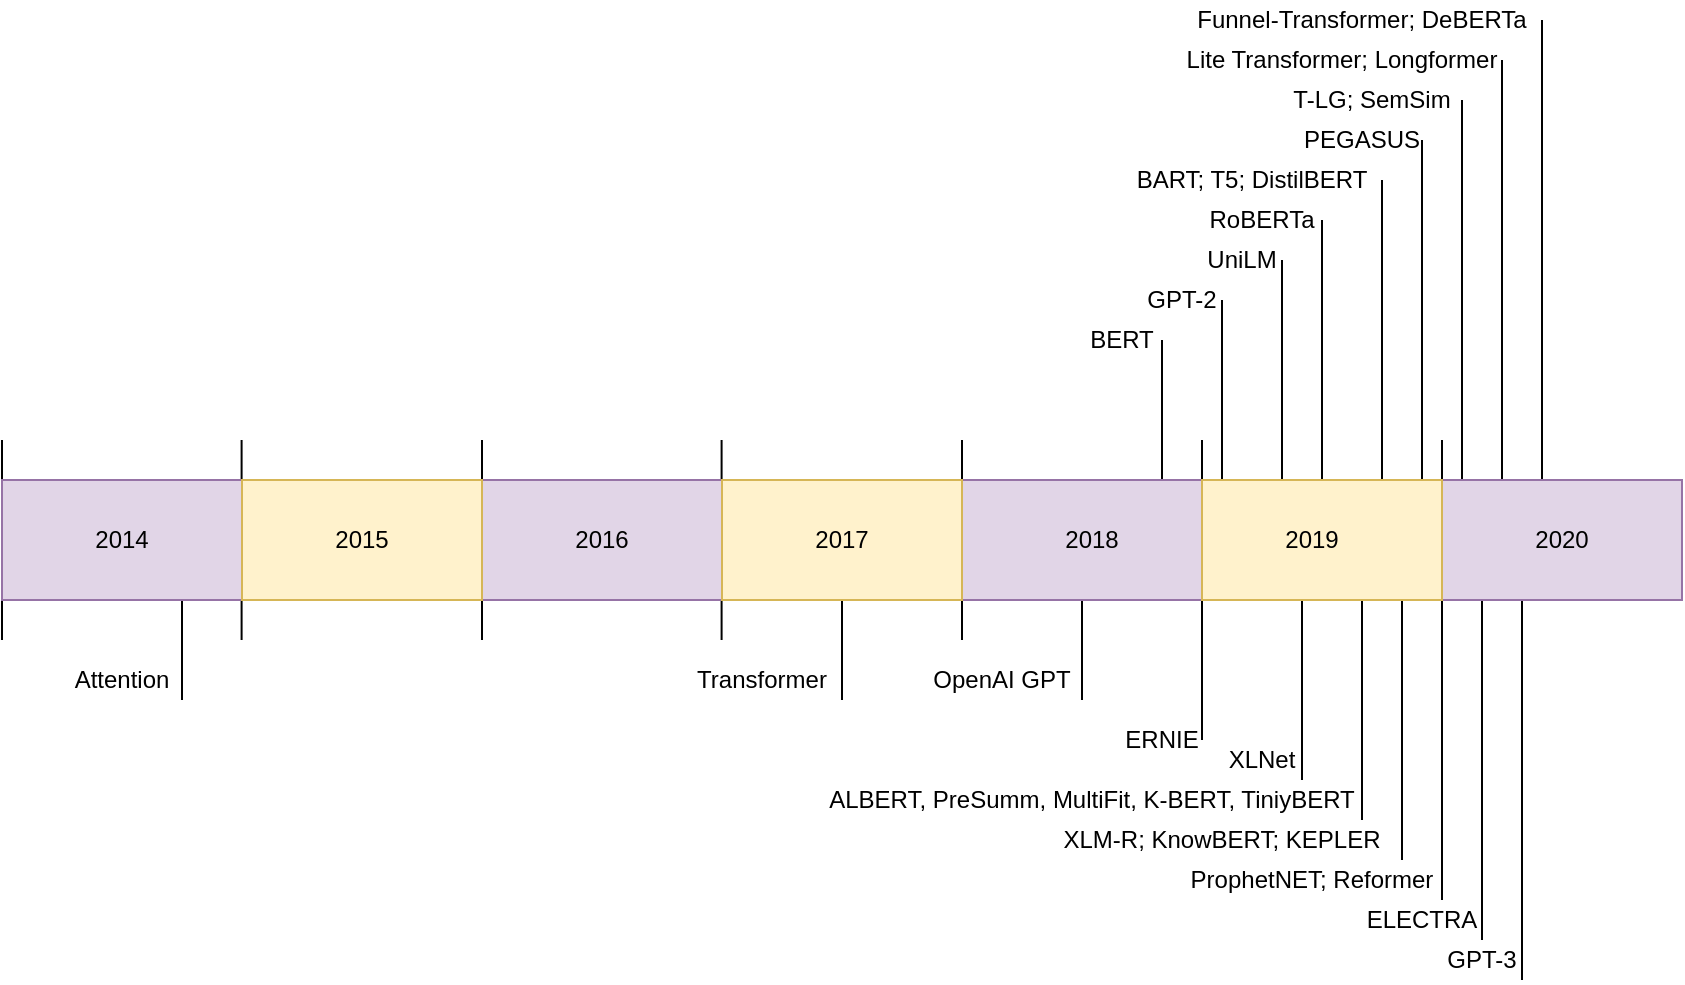 <mxfile version="13.0.3" type="device"><diagram id="f8gzetsIIk7weqvaMQj0" name="Page-1"><mxGraphModel dx="801" dy="513" grid="1" gridSize="10" guides="1" tooltips="1" connect="1" arrows="1" fold="1" page="1" pageScale="1" pageWidth="827" pageHeight="1169" math="0" shadow="0"><root><mxCell id="0"/><mxCell id="1" parent="0"/><mxCell id="TIZQCtjHauMN3Y8aQJyy-17" value="" style="endArrow=none;html=1;" parent="1" edge="1"><mxGeometry width="50" height="50" relative="1" as="geometry"><mxPoint x="280" y="330" as="sourcePoint"/><mxPoint x="280" y="230" as="targetPoint"/></mxGeometry></mxCell><mxCell id="TIZQCtjHauMN3Y8aQJyy-18" value="" style="endArrow=none;html=1;" parent="1" edge="1"><mxGeometry width="50" height="50" relative="1" as="geometry"><mxPoint x="40" y="330" as="sourcePoint"/><mxPoint x="40" y="230" as="targetPoint"/></mxGeometry></mxCell><mxCell id="TIZQCtjHauMN3Y8aQJyy-75" value="" style="rounded=0;whiteSpace=wrap;html=1;" parent="1" vertex="1"><mxGeometry x="40" y="250" width="790" height="60" as="geometry"/></mxCell><mxCell id="TIZQCtjHauMN3Y8aQJyy-9" value="" style="endArrow=none;html=1;" parent="1" edge="1"><mxGeometry width="50" height="50" relative="1" as="geometry"><mxPoint x="130" y="360" as="sourcePoint"/><mxPoint x="130" y="260" as="targetPoint"/></mxGeometry></mxCell><mxCell id="TIZQCtjHauMN3Y8aQJyy-11" value="" style="endArrow=none;html=1;" parent="1" edge="1"><mxGeometry width="50" height="50" relative="1" as="geometry"><mxPoint x="159.8" y="330" as="sourcePoint"/><mxPoint x="159.8" y="230" as="targetPoint"/></mxGeometry></mxCell><mxCell id="TIZQCtjHauMN3Y8aQJyy-29" value="" style="endArrow=none;html=1;" parent="1" edge="1"><mxGeometry width="50" height="50" relative="1" as="geometry"><mxPoint x="399.8" y="330" as="sourcePoint"/><mxPoint x="399.8" y="230" as="targetPoint"/></mxGeometry></mxCell><mxCell id="TIZQCtjHauMN3Y8aQJyy-36" value="" style="endArrow=none;html=1;" parent="1" edge="1"><mxGeometry width="50" height="50" relative="1" as="geometry"><mxPoint x="280" y="330" as="sourcePoint"/><mxPoint x="280" y="230" as="targetPoint"/></mxGeometry></mxCell><mxCell id="TIZQCtjHauMN3Y8aQJyy-44" value="" style="endArrow=none;html=1;" parent="1" edge="1"><mxGeometry width="50" height="50" relative="1" as="geometry"><mxPoint x="640" y="380" as="sourcePoint"/><mxPoint x="640" y="230" as="targetPoint"/></mxGeometry></mxCell><mxCell id="TIZQCtjHauMN3Y8aQJyy-46" value="" style="endArrow=none;html=1;" parent="1" edge="1"><mxGeometry width="50" height="50" relative="1" as="geometry"><mxPoint x="680" y="280" as="sourcePoint"/><mxPoint x="680" y="140" as="targetPoint"/></mxGeometry></mxCell><mxCell id="TIZQCtjHauMN3Y8aQJyy-48" value="" style="endArrow=none;html=1;" parent="1" edge="1"><mxGeometry width="50" height="50" relative="1" as="geometry"><mxPoint x="720" y="420" as="sourcePoint"/><mxPoint x="720" y="280" as="targetPoint"/></mxGeometry></mxCell><mxCell id="TIZQCtjHauMN3Y8aQJyy-55" value="" style="endArrow=none;html=1;" parent="1" edge="1"><mxGeometry width="50" height="50" relative="1" as="geometry"><mxPoint x="800" y="500" as="sourcePoint"/><mxPoint x="800" y="280" as="targetPoint"/></mxGeometry></mxCell><mxCell id="TIZQCtjHauMN3Y8aQJyy-32" value="" style="endArrow=none;html=1;" parent="1" edge="1"><mxGeometry width="50" height="50" relative="1" as="geometry"><mxPoint x="460" y="360" as="sourcePoint"/><mxPoint x="460" y="280" as="targetPoint"/></mxGeometry></mxCell><mxCell id="TIZQCtjHauMN3Y8aQJyy-41" value="" style="endArrow=none;html=1;" parent="1" edge="1"><mxGeometry width="50" height="50" relative="1" as="geometry"><mxPoint x="580" y="360" as="sourcePoint"/><mxPoint x="580" y="280" as="targetPoint"/></mxGeometry></mxCell><mxCell id="TIZQCtjHauMN3Y8aQJyy-43" value="" style="endArrow=none;html=1;" parent="1" edge="1"><mxGeometry width="50" height="50" relative="1" as="geometry"><mxPoint x="620" y="280" as="sourcePoint"/><mxPoint x="620" y="180" as="targetPoint"/></mxGeometry></mxCell><mxCell id="TIZQCtjHauMN3Y8aQJyy-80" value="" style="endArrow=none;html=1;jumpStyle=none;" parent="1" edge="1"><mxGeometry width="50" height="50" relative="1" as="geometry"><mxPoint x="650" y="280" as="sourcePoint"/><mxPoint x="650" y="160" as="targetPoint"/></mxGeometry></mxCell><mxCell id="TIZQCtjHauMN3Y8aQJyy-81" value="" style="endArrow=none;html=1;" parent="1" edge="1"><mxGeometry width="50" height="50" relative="1" as="geometry"><mxPoint x="690" y="400" as="sourcePoint"/><mxPoint x="690" y="280" as="targetPoint"/></mxGeometry></mxCell><mxCell id="TIZQCtjHauMN3Y8aQJyy-47" value="" style="endArrow=none;html=1;" parent="1" source="3rAOl6V_4hWlNzoJUO2I-11" edge="1"><mxGeometry width="50" height="50" relative="1" as="geometry"><mxPoint x="700" y="280" as="sourcePoint"/><mxPoint x="700" y="120" as="targetPoint"/></mxGeometry></mxCell><mxCell id="TIZQCtjHauMN3Y8aQJyy-82" value="" style="endArrow=none;html=1;" parent="1" edge="1"><mxGeometry width="50" height="50" relative="1" as="geometry"><mxPoint x="730" y="280" as="sourcePoint"/><mxPoint x="730" y="100" as="targetPoint"/></mxGeometry></mxCell><mxCell id="TIZQCtjHauMN3Y8aQJyy-49" value="" style="endArrow=none;html=1;" parent="1" edge="1"><mxGeometry width="50" height="50" relative="1" as="geometry"><mxPoint x="740" y="440" as="sourcePoint"/><mxPoint x="740" y="280" as="targetPoint"/></mxGeometry></mxCell><mxCell id="TIZQCtjHauMN3Y8aQJyy-83" value="" style="endArrow=none;html=1;" parent="1" edge="1"><mxGeometry width="50" height="50" relative="1" as="geometry"><mxPoint x="750" y="280" as="sourcePoint"/><mxPoint x="750" y="80" as="targetPoint"/></mxGeometry></mxCell><mxCell id="TIZQCtjHauMN3Y8aQJyy-84" value="" style="endArrow=none;html=1;" parent="1" edge="1"><mxGeometry width="50" height="50" relative="1" as="geometry"><mxPoint x="770" y="280" as="sourcePoint"/><mxPoint x="770" y="60" as="targetPoint"/></mxGeometry></mxCell><mxCell id="TIZQCtjHauMN3Y8aQJyy-54" value="" style="endArrow=none;html=1;" parent="1" edge="1"><mxGeometry width="50" height="50" relative="1" as="geometry"><mxPoint x="780" y="480" as="sourcePoint"/><mxPoint x="780" y="280" as="targetPoint"/></mxGeometry></mxCell><mxCell id="TIZQCtjHauMN3Y8aQJyy-66" value="" style="endArrow=none;html=1;" parent="1" edge="1"><mxGeometry width="50" height="50" relative="1" as="geometry"><mxPoint x="760" y="460" as="sourcePoint"/><mxPoint x="760" y="230" as="targetPoint"/></mxGeometry></mxCell><mxCell id="TIZQCtjHauMN3Y8aQJyy-35" value="" style="endArrow=none;html=1;" parent="1" edge="1"><mxGeometry width="50" height="50" relative="1" as="geometry"><mxPoint x="520" y="330" as="sourcePoint"/><mxPoint x="520" y="230" as="targetPoint"/></mxGeometry></mxCell><mxCell id="TIZQCtjHauMN3Y8aQJyy-86" value="" style="endArrow=none;html=1;" parent="1" edge="1"><mxGeometry width="50" height="50" relative="1" as="geometry"><mxPoint x="790" y="280" as="sourcePoint"/><mxPoint x="790" y="40" as="targetPoint"/></mxGeometry></mxCell><mxCell id="TIZQCtjHauMN3Y8aQJyy-87" value="" style="endArrow=none;html=1;" parent="1" edge="1"><mxGeometry width="50" height="50" relative="1" as="geometry"><mxPoint x="810" y="280" as="sourcePoint"/><mxPoint x="810" y="20" as="targetPoint"/></mxGeometry></mxCell><mxCell id="mgXHTuFJucwowEYxnhA_-1" value="Attention" style="text;html=1;strokeColor=none;fillColor=none;align=center;verticalAlign=middle;whiteSpace=wrap;rounded=0;" parent="1" vertex="1"><mxGeometry x="80" y="340" width="40" height="20" as="geometry"/></mxCell><mxCell id="mgXHTuFJucwowEYxnhA_-2" value="Transformer" style="text;html=1;strokeColor=none;fillColor=none;align=center;verticalAlign=middle;whiteSpace=wrap;rounded=0;" parent="1" vertex="1"><mxGeometry x="400" y="340" width="40" height="20" as="geometry"/></mxCell><mxCell id="mgXHTuFJucwowEYxnhA_-3" value="OpenAI GPT" style="text;html=1;strokeColor=none;fillColor=none;align=center;verticalAlign=middle;whiteSpace=wrap;rounded=0;" parent="1" vertex="1"><mxGeometry x="500" y="340" width="80" height="20" as="geometry"/></mxCell><mxCell id="mgXHTuFJucwowEYxnhA_-4" value="BERT" style="text;html=1;strokeColor=none;fillColor=none;align=center;verticalAlign=middle;whiteSpace=wrap;rounded=0;" parent="1" vertex="1"><mxGeometry x="580" y="170" width="40" height="20" as="geometry"/></mxCell><mxCell id="mgXHTuFJucwowEYxnhA_-5" value="ERNIE" style="text;html=1;strokeColor=none;fillColor=none;align=center;verticalAlign=middle;whiteSpace=wrap;rounded=0;" parent="1" vertex="1"><mxGeometry x="600" y="370" width="40" height="20" as="geometry"/></mxCell><mxCell id="mgXHTuFJucwowEYxnhA_-6" value="GPT-2" style="text;html=1;strokeColor=none;fillColor=none;align=center;verticalAlign=middle;whiteSpace=wrap;rounded=0;" parent="1" vertex="1"><mxGeometry x="610" y="150" width="40" height="20" as="geometry"/></mxCell><mxCell id="mgXHTuFJucwowEYxnhA_-7" value="UniLM" style="text;html=1;strokeColor=none;fillColor=none;align=center;verticalAlign=middle;whiteSpace=wrap;rounded=0;" parent="1" vertex="1"><mxGeometry x="640" y="130" width="40" height="20" as="geometry"/></mxCell><mxCell id="mgXHTuFJucwowEYxnhA_-8" value="XLNet" style="text;html=1;strokeColor=none;fillColor=none;align=center;verticalAlign=middle;whiteSpace=wrap;rounded=0;" parent="1" vertex="1"><mxGeometry x="650" y="380" width="40" height="20" as="geometry"/></mxCell><mxCell id="mgXHTuFJucwowEYxnhA_-9" value="RoBERTa" style="text;html=1;strokeColor=none;fillColor=none;align=center;verticalAlign=middle;whiteSpace=wrap;rounded=0;" parent="1" vertex="1"><mxGeometry x="650" y="110" width="40" height="20" as="geometry"/></mxCell><mxCell id="mgXHTuFJucwowEYxnhA_-11" value="ALBERT, PreSumm, MultiFit, K-BERT, TiniyBERT" style="text;html=1;strokeColor=none;fillColor=none;align=center;verticalAlign=middle;whiteSpace=wrap;rounded=0;" parent="1" vertex="1"><mxGeometry x="450" y="400" width="270" height="20" as="geometry"/></mxCell><mxCell id="mgXHTuFJucwowEYxnhA_-12" value="BART; T5; DistilBERT" style="text;html=1;strokeColor=none;fillColor=none;align=center;verticalAlign=middle;whiteSpace=wrap;rounded=0;" parent="1" vertex="1"><mxGeometry x="600" y="90" width="130" height="20" as="geometry"/></mxCell><mxCell id="mgXHTuFJucwowEYxnhA_-13" value="XLM-R; KnowBERT; KEPLER" style="text;html=1;strokeColor=none;fillColor=none;align=center;verticalAlign=middle;whiteSpace=wrap;rounded=0;" parent="1" vertex="1"><mxGeometry x="560" y="420" width="180" height="20" as="geometry"/></mxCell><mxCell id="mgXHTuFJucwowEYxnhA_-14" value="PEGASUS" style="text;html=1;strokeColor=none;fillColor=none;align=center;verticalAlign=middle;whiteSpace=wrap;rounded=0;" parent="1" vertex="1"><mxGeometry x="700" y="70" width="40" height="20" as="geometry"/></mxCell><mxCell id="mgXHTuFJucwowEYxnhA_-15" value="ProphetNET; Reformer" style="text;html=1;strokeColor=none;fillColor=none;align=center;verticalAlign=middle;whiteSpace=wrap;rounded=0;" parent="1" vertex="1"><mxGeometry x="630" y="440" width="130" height="20" as="geometry"/></mxCell><mxCell id="mgXHTuFJucwowEYxnhA_-16" value="T-LG; SemSim" style="text;html=1;strokeColor=none;fillColor=none;align=center;verticalAlign=middle;whiteSpace=wrap;rounded=0;" parent="1" vertex="1"><mxGeometry x="680" y="50" width="90" height="20" as="geometry"/></mxCell><mxCell id="mgXHTuFJucwowEYxnhA_-17" value="ELECTRA" style="text;html=1;strokeColor=none;fillColor=none;align=center;verticalAlign=middle;whiteSpace=wrap;rounded=0;" parent="1" vertex="1"><mxGeometry x="720" y="460" width="60" height="20" as="geometry"/></mxCell><mxCell id="mgXHTuFJucwowEYxnhA_-18" value="Lite Transformer; Longformer" style="text;html=1;strokeColor=none;fillColor=none;align=center;verticalAlign=middle;whiteSpace=wrap;rounded=0;" parent="1" vertex="1"><mxGeometry x="630" y="30" width="160" height="20" as="geometry"/></mxCell><mxCell id="mgXHTuFJucwowEYxnhA_-19" value="GPT-3" style="text;html=1;strokeColor=none;fillColor=none;align=center;verticalAlign=middle;whiteSpace=wrap;rounded=0;" parent="1" vertex="1"><mxGeometry x="760" y="480" width="40" height="20" as="geometry"/></mxCell><mxCell id="mgXHTuFJucwowEYxnhA_-20" value="Funnel-Transformer; DeBERTa" style="text;html=1;strokeColor=none;fillColor=none;align=center;verticalAlign=middle;whiteSpace=wrap;rounded=0;" parent="1" vertex="1"><mxGeometry x="630" y="10" width="180" height="20" as="geometry"/></mxCell><mxCell id="3rAOl6V_4hWlNzoJUO2I-6" value="" style="rounded=0;whiteSpace=wrap;html=1;fillColor=#e1d5e7;strokeColor=#9673a6;" parent="1" vertex="1"><mxGeometry x="40" y="250" width="120" height="60" as="geometry"/></mxCell><mxCell id="3rAOl6V_4hWlNzoJUO2I-7" value="" style="rounded=0;whiteSpace=wrap;html=1;fillColor=#e1d5e7;strokeColor=#9673a6;" parent="1" vertex="1"><mxGeometry x="280" y="250" width="120" height="60" as="geometry"/></mxCell><mxCell id="3rAOl6V_4hWlNzoJUO2I-8" value="" style="rounded=0;whiteSpace=wrap;html=1;fillColor=#e1d5e7;strokeColor=#9673a6;" parent="1" vertex="1"><mxGeometry x="520" y="250" width="120" height="60" as="geometry"/></mxCell><mxCell id="3rAOl6V_4hWlNzoJUO2I-9" value="" style="rounded=0;whiteSpace=wrap;html=1;fillColor=#e1d5e7;strokeColor=#9673a6;" parent="1" vertex="1"><mxGeometry x="760" y="250" width="120" height="60" as="geometry"/></mxCell><mxCell id="TIZQCtjHauMN3Y8aQJyy-72" value="2020" style="text;html=1;strokeColor=none;fillColor=none;align=center;verticalAlign=middle;whiteSpace=wrap;rounded=0;" parent="1" vertex="1"><mxGeometry x="800" y="270" width="40" height="20" as="geometry"/></mxCell><mxCell id="TIZQCtjHauMN3Y8aQJyy-71" value="2018" style="text;html=1;strokeColor=none;fillColor=none;align=center;verticalAlign=middle;whiteSpace=wrap;rounded=0;" parent="1" vertex="1"><mxGeometry x="565" y="270" width="40" height="20" as="geometry"/></mxCell><mxCell id="TIZQCtjHauMN3Y8aQJyy-20" value="2016" style="text;html=1;strokeColor=none;fillColor=none;align=center;verticalAlign=middle;whiteSpace=wrap;rounded=0;" parent="1" vertex="1"><mxGeometry x="320" y="270" width="40" height="20" as="geometry"/></mxCell><mxCell id="TIZQCtjHauMN3Y8aQJyy-19" value="2014" style="text;html=1;strokeColor=none;fillColor=none;align=center;verticalAlign=middle;whiteSpace=wrap;rounded=0;" parent="1" vertex="1"><mxGeometry x="80" y="270" width="40" height="20" as="geometry"/></mxCell><mxCell id="3rAOl6V_4hWlNzoJUO2I-11" value="" style="rounded=0;whiteSpace=wrap;html=1;fillColor=#fff2cc;strokeColor=#d6b656;" parent="1" vertex="1"><mxGeometry x="640" y="250" width="120" height="60" as="geometry"/></mxCell><mxCell id="3rAOl6V_4hWlNzoJUO2I-13" value="" style="rounded=0;whiteSpace=wrap;html=1;fillColor=#fff2cc;strokeColor=#d6b656;" parent="1" vertex="1"><mxGeometry x="400" y="250" width="120" height="60" as="geometry"/></mxCell><mxCell id="3rAOl6V_4hWlNzoJUO2I-14" value="" style="rounded=0;whiteSpace=wrap;html=1;fillColor=#fff2cc;strokeColor=#d6b656;" parent="1" vertex="1"><mxGeometry x="160" y="250" width="120" height="60" as="geometry"/></mxCell><mxCell id="TIZQCtjHauMN3Y8aQJyy-68" value="2015" style="text;html=1;strokeColor=none;fillColor=none;align=center;verticalAlign=middle;whiteSpace=wrap;rounded=0;" parent="1" vertex="1"><mxGeometry x="200" y="270" width="40" height="20" as="geometry"/></mxCell><mxCell id="TIZQCtjHauMN3Y8aQJyy-69" value="2017" style="text;html=1;strokeColor=none;fillColor=none;align=center;verticalAlign=middle;whiteSpace=wrap;rounded=0;" parent="1" vertex="1"><mxGeometry x="440" y="270" width="40" height="20" as="geometry"/></mxCell><mxCell id="TIZQCtjHauMN3Y8aQJyy-70" value="2019" style="text;html=1;strokeColor=none;fillColor=none;align=center;verticalAlign=middle;whiteSpace=wrap;rounded=0;" parent="1" vertex="1"><mxGeometry x="675" y="270" width="40" height="20" as="geometry"/></mxCell></root></mxGraphModel></diagram></mxfile>
